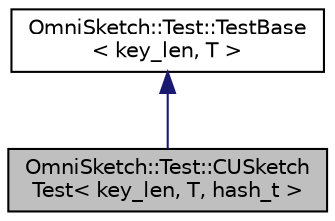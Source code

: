 digraph "OmniSketch::Test::CUSketchTest&lt; key_len, T, hash_t &gt;"
{
 // LATEX_PDF_SIZE
  edge [fontname="Helvetica",fontsize="10",labelfontname="Helvetica",labelfontsize="10"];
  node [fontname="Helvetica",fontsize="10",shape=record];
  Node1 [label="OmniSketch::Test::CUSketch\lTest\< key_len, T, hash_t \>",height=0.2,width=0.4,color="black", fillcolor="grey75", style="filled", fontcolor="black",tooltip="Testing class for CU Sketch."];
  Node2 -> Node1 [dir="back",color="midnightblue",fontsize="10",style="solid",fontname="Helvetica"];
  Node2 [label="OmniSketch::Test::TestBase\l\< key_len, T \>",height=0.2,width=0.4,color="black", fillcolor="white", style="filled",URL="$class_omni_sketch_1_1_test_1_1_test_base.html",tooltip="Collection of metrics."];
}
